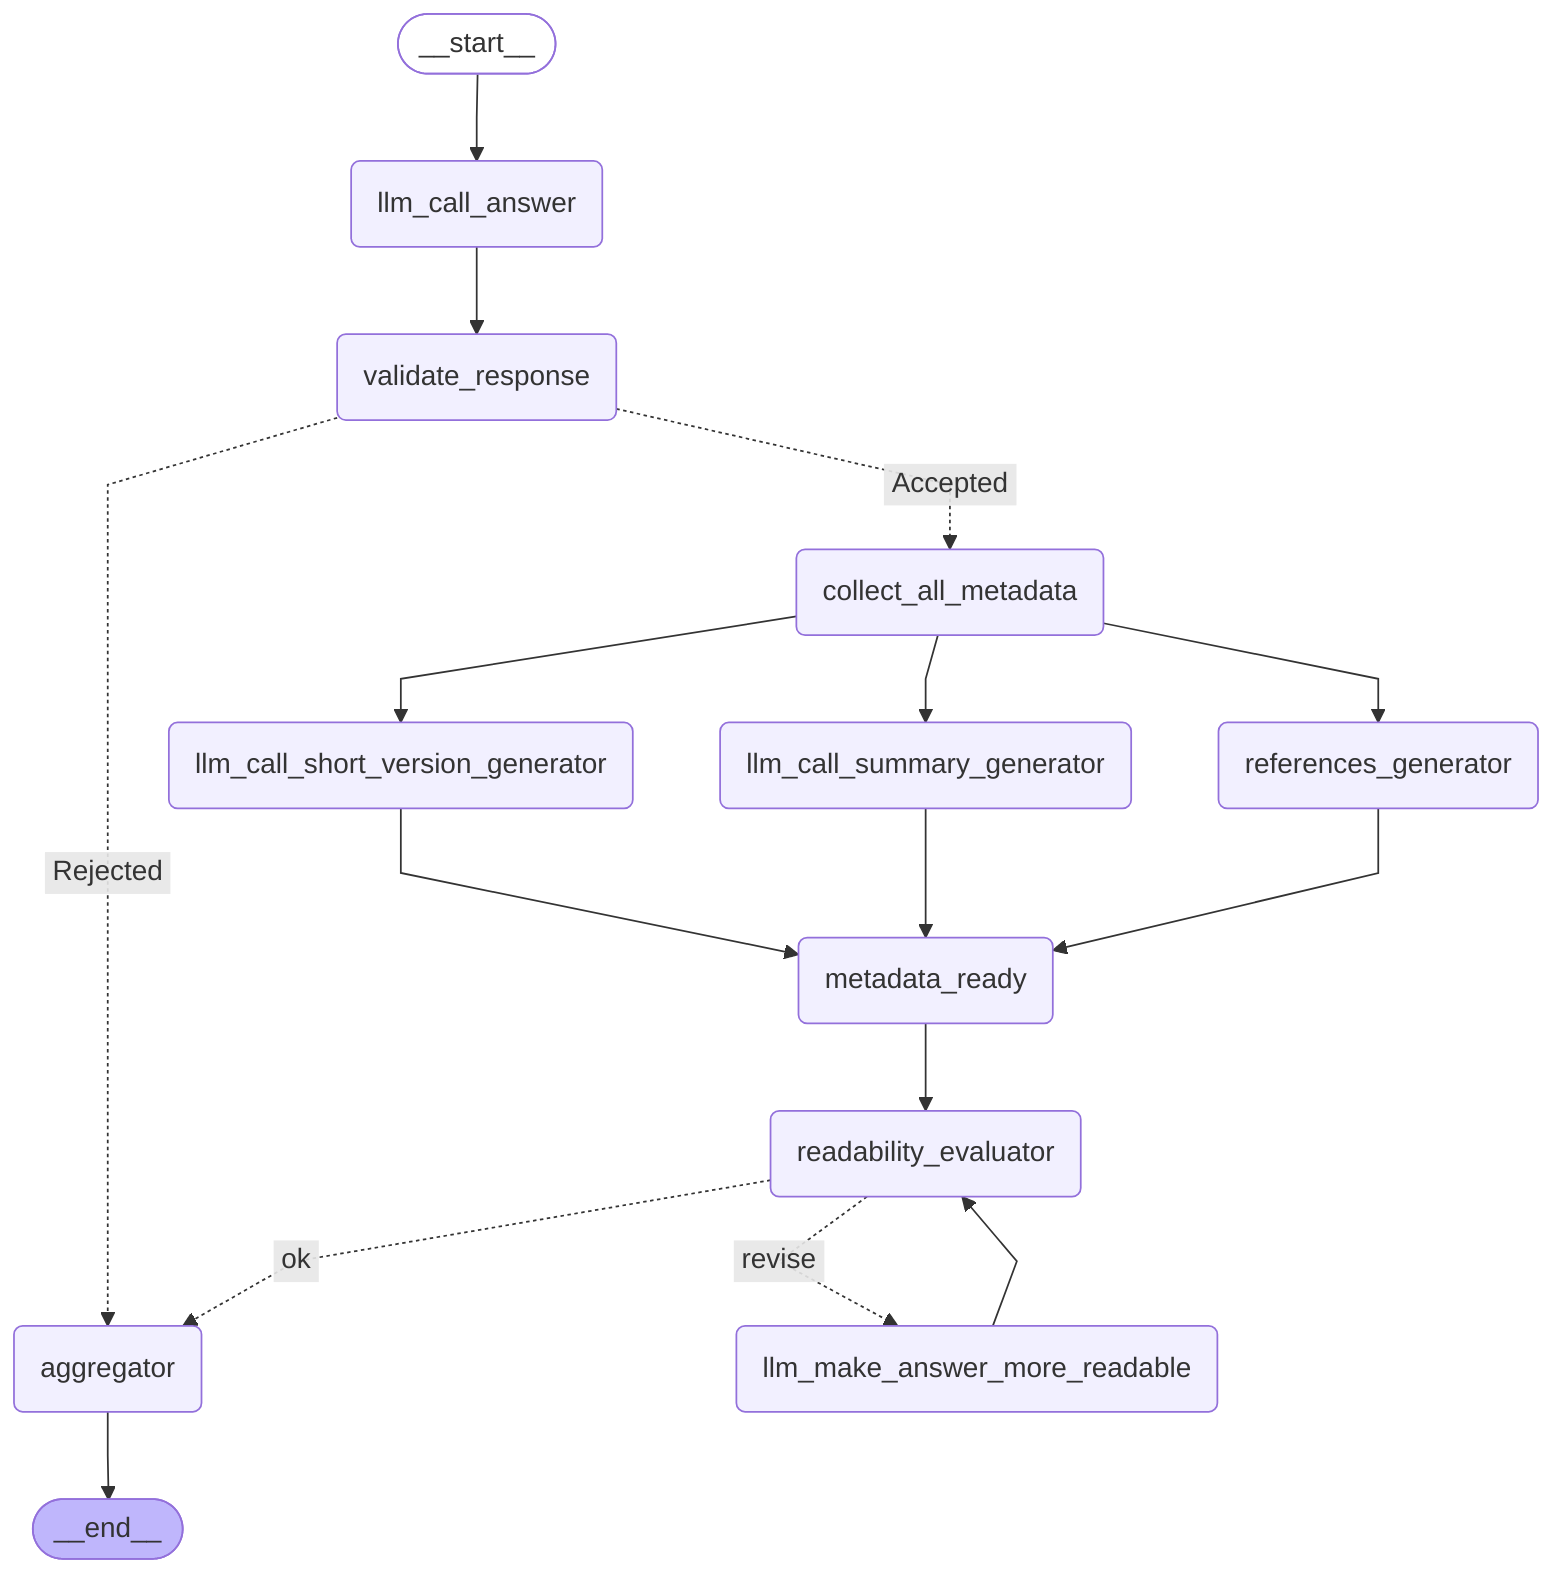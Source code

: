 ---
config:
  flowchart:
    curve: linear
---
graph TD;
	__start__([<p>__start__</p>]):::first
	llm_call_answer(llm_call_answer)
	validate_response(validate_response)
	aggregator(aggregator)
	collect_all_metadata(collect_all_metadata)
	llm_call_short_version_generator(llm_call_short_version_generator)
	llm_call_summary_generator(llm_call_summary_generator)
	references_generator(references_generator)
	metadata_ready(metadata_ready)
	readability_evaluator(readability_evaluator)
	llm_make_answer_more_readable(llm_make_answer_more_readable)
	__end__([<p>__end__</p>]):::last
	__start__ --> llm_call_answer;
	collect_all_metadata --> llm_call_short_version_generator;
	collect_all_metadata --> llm_call_summary_generator;
	collect_all_metadata --> references_generator;
	llm_call_answer --> validate_response;
	llm_call_short_version_generator --> metadata_ready;
	llm_call_summary_generator --> metadata_ready;
	llm_make_answer_more_readable --> readability_evaluator;
	metadata_ready --> readability_evaluator;
	readability_evaluator -. &nbsp;ok&nbsp; .-> aggregator;
	readability_evaluator -. &nbsp;revise&nbsp; .-> llm_make_answer_more_readable;
	references_generator --> metadata_ready;
	validate_response -. &nbsp;Rejected&nbsp; .-> aggregator;
	validate_response -. &nbsp;Accepted&nbsp; .-> collect_all_metadata;
	aggregator --> __end__;
	classDef default fill:#f2f0ff,line-height:1.2
	classDef first fill-opacity:0
	classDef last fill:#bfb6fc